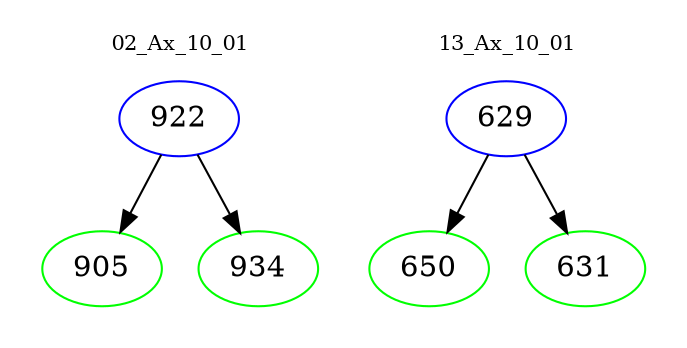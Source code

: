 digraph{
subgraph cluster_0 {
color = white
label = "02_Ax_10_01";
fontsize=10;
T0_922 [label="922", color="blue"]
T0_922 -> T0_905 [color="black"]
T0_905 [label="905", color="green"]
T0_922 -> T0_934 [color="black"]
T0_934 [label="934", color="green"]
}
subgraph cluster_1 {
color = white
label = "13_Ax_10_01";
fontsize=10;
T1_629 [label="629", color="blue"]
T1_629 -> T1_650 [color="black"]
T1_650 [label="650", color="green"]
T1_629 -> T1_631 [color="black"]
T1_631 [label="631", color="green"]
}
}
